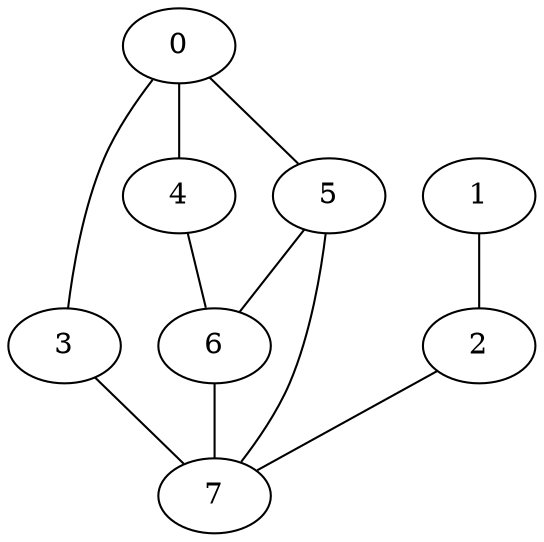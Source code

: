 strict graph {
0;
1;
2;
3;
4;
5;
6;
7;
0 -- 3 [weight=4];
0 -- 4 [weight=9];
0 -- 5 [weight=6];
1 -- 2 [weight=8];
2 -- 7 [weight=1];
3 -- 7 [weight=9];
4 -- 6 [weight=4];
5 -- 6 [weight=10];
5 -- 7 [weight=4];
6 -- 7 [weight=5];
}
